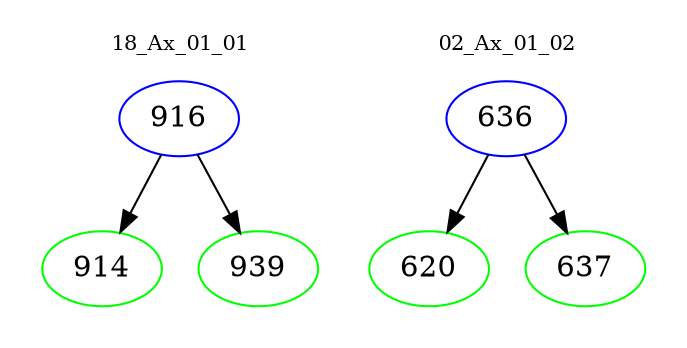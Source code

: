 digraph{
subgraph cluster_0 {
color = white
label = "18_Ax_01_01";
fontsize=10;
T0_916 [label="916", color="blue"]
T0_916 -> T0_914 [color="black"]
T0_914 [label="914", color="green"]
T0_916 -> T0_939 [color="black"]
T0_939 [label="939", color="green"]
}
subgraph cluster_1 {
color = white
label = "02_Ax_01_02";
fontsize=10;
T1_636 [label="636", color="blue"]
T1_636 -> T1_620 [color="black"]
T1_620 [label="620", color="green"]
T1_636 -> T1_637 [color="black"]
T1_637 [label="637", color="green"]
}
}
